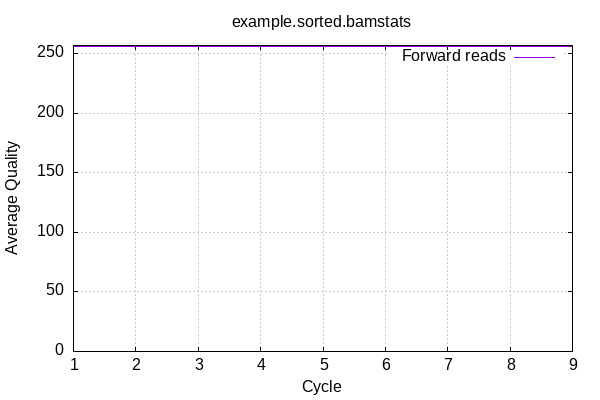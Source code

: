 
            set terminal png size 600,400 truecolor
            set output "example.stats/quals.png"
            set grid xtics ytics y2tics back lc rgb "#cccccc"
            set ylabel "Average Quality"
            set xlabel "Cycle"
            set yrange [0:257]
            set title "example.sorted.bamstats"
            plot '-' using 1:2 with lines title 'Forward reads' 
        1	256.00
2	256.00
3	256.00
4	256.00
5	256.00
6	256.00
7	256.00
8	256.00
9	256.00
end

